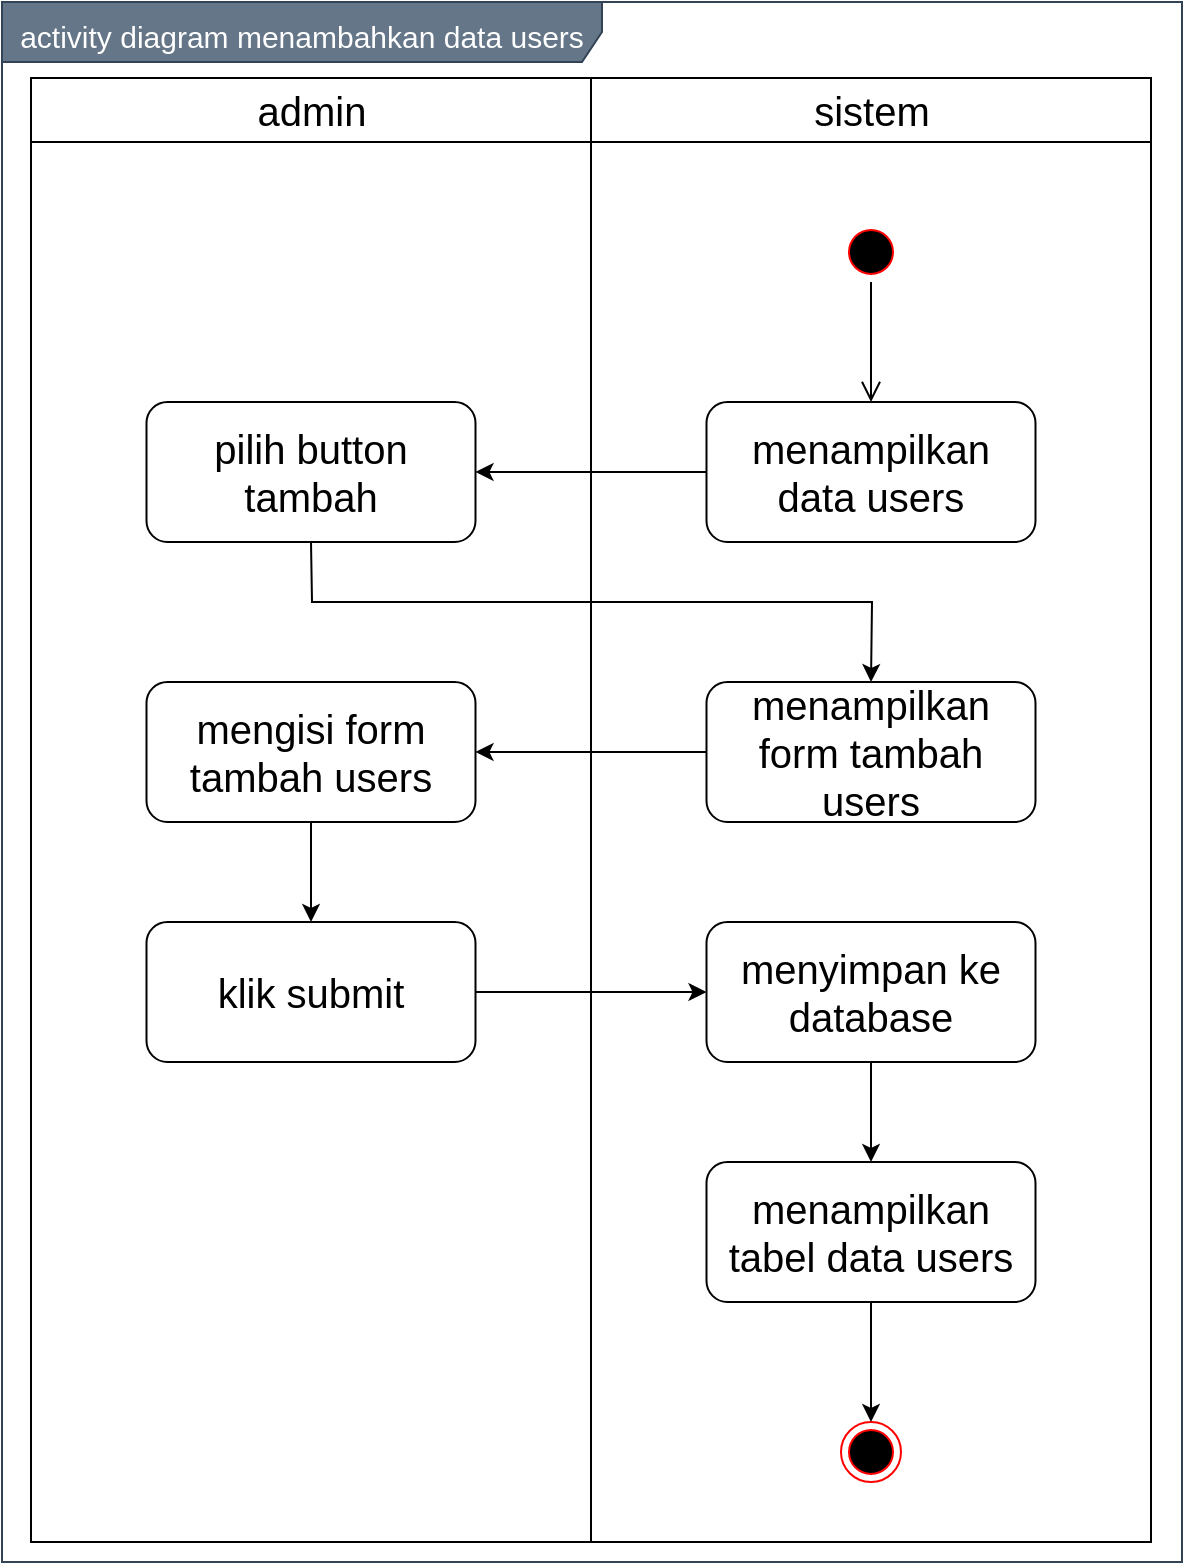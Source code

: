 <mxfile version="14.9.6" type="device"><diagram id="0NlUeVzeffX3ffhgG7w0" name="Page-1"><mxGraphModel dx="1019" dy="555" grid="1" gridSize="10" guides="1" tooltips="1" connect="1" arrows="1" fold="1" page="1" pageScale="1" pageWidth="850" pageHeight="1100" math="0" shadow="0"><root><mxCell id="0"/><mxCell id="1" parent="0"/><mxCell id="WGXdQZH8q7xrIfBWZPA--1" value="&lt;font style=&quot;font-size: 15px&quot;&gt;activity diagram menambahkan data users&lt;/font&gt;" style="shape=umlFrame;whiteSpace=wrap;html=1;fontSize=20;align=center;width=300;height=30;fillColor=#647687;strokeColor=#314354;fontColor=#ffffff;" vertex="1" parent="1"><mxGeometry x="150" y="90" width="590" height="780" as="geometry"/></mxCell><mxCell id="WGXdQZH8q7xrIfBWZPA--2" value="admin" style="swimlane;whiteSpace=wrap;fontSize=20;fontStyle=0;startSize=32;" vertex="1" parent="1"><mxGeometry x="164.5" y="128" width="280" height="732" as="geometry"/></mxCell><mxCell id="WGXdQZH8q7xrIfBWZPA--3" value="" style="ellipse;html=1;shape=startState;fillColor=#000000;strokeColor=#ff0000;" vertex="1" parent="WGXdQZH8q7xrIfBWZPA--2"><mxGeometry x="405" y="72" width="30" height="30" as="geometry"/></mxCell><mxCell id="WGXdQZH8q7xrIfBWZPA--4" value="sistem" style="swimlane;whiteSpace=wrap;fontSize=20;fontStyle=0;startSize=32;" vertex="1" parent="1"><mxGeometry x="444.5" y="128" width="280" height="732" as="geometry"/></mxCell><mxCell id="WGXdQZH8q7xrIfBWZPA--5" value="menampilkan form tambah users" style="rounded=1;whiteSpace=wrap;html=1;fontSize=20;align=center;" vertex="1" parent="WGXdQZH8q7xrIfBWZPA--4"><mxGeometry x="57.75" y="302" width="164.5" height="70" as="geometry"/></mxCell><mxCell id="WGXdQZH8q7xrIfBWZPA--8" value="menampilkan data users" style="rounded=1;whiteSpace=wrap;html=1;fontSize=20;align=center;" vertex="1" parent="1"><mxGeometry x="502.25" y="290" width="164.5" height="70" as="geometry"/></mxCell><mxCell id="WGXdQZH8q7xrIfBWZPA--9" value="" style="edgeStyle=orthogonalEdgeStyle;html=1;verticalAlign=bottom;endArrow=open;endSize=8;entryX=0.5;entryY=0;entryDx=0;entryDy=0;" edge="1" parent="1" source="WGXdQZH8q7xrIfBWZPA--3" target="WGXdQZH8q7xrIfBWZPA--8"><mxGeometry relative="1" as="geometry"><mxPoint x="584.5" y="290" as="targetPoint"/></mxGeometry></mxCell><mxCell id="WGXdQZH8q7xrIfBWZPA--10" value="pilih button tambah" style="rounded=1;whiteSpace=wrap;html=1;fontSize=20;align=center;" vertex="1" parent="1"><mxGeometry x="222.25" y="290" width="164.5" height="70" as="geometry"/></mxCell><mxCell id="WGXdQZH8q7xrIfBWZPA--11" value="mengisi form tambah users" style="rounded=1;whiteSpace=wrap;html=1;fontSize=20;align=center;" vertex="1" parent="1"><mxGeometry x="222.25" y="430" width="164.5" height="70" as="geometry"/></mxCell><mxCell id="WGXdQZH8q7xrIfBWZPA--12" value="" style="endArrow=classic;html=1;entryX=1;entryY=0.5;entryDx=0;entryDy=0;exitX=0;exitY=0.5;exitDx=0;exitDy=0;" edge="1" parent="1" source="WGXdQZH8q7xrIfBWZPA--8" target="WGXdQZH8q7xrIfBWZPA--10"><mxGeometry width="50" height="50" relative="1" as="geometry"><mxPoint x="460" y="370" as="sourcePoint"/><mxPoint x="380" y="330" as="targetPoint"/></mxGeometry></mxCell><mxCell id="WGXdQZH8q7xrIfBWZPA--14" value="" style="endArrow=classic;html=1;entryX=0.5;entryY=0;entryDx=0;entryDy=0;exitX=0.5;exitY=1;exitDx=0;exitDy=0;rounded=0;" edge="1" parent="1" source="WGXdQZH8q7xrIfBWZPA--10" target="WGXdQZH8q7xrIfBWZPA--5"><mxGeometry width="50" height="50" relative="1" as="geometry"><mxPoint x="396.75" y="475" as="sourcePoint"/><mxPoint x="512.25" y="475" as="targetPoint"/><Array as="points"><mxPoint x="305" y="390"/><mxPoint x="585" y="390"/></Array></mxGeometry></mxCell><mxCell id="WGXdQZH8q7xrIfBWZPA--15" value="klik submit" style="rounded=1;whiteSpace=wrap;html=1;fontSize=20;align=center;" vertex="1" parent="1"><mxGeometry x="222.25" y="550" width="164.5" height="70" as="geometry"/></mxCell><mxCell id="WGXdQZH8q7xrIfBWZPA--6" value="" style="ellipse;html=1;shape=endState;fillColor=#000000;strokeColor=#ff0000;" vertex="1" parent="1"><mxGeometry x="569.5" y="800" width="30" height="30" as="geometry"/></mxCell><mxCell id="WGXdQZH8q7xrIfBWZPA--16" value="menyimpan ke database" style="rounded=1;whiteSpace=wrap;html=1;fontSize=20;align=center;" vertex="1" parent="1"><mxGeometry x="502.25" y="550" width="164.5" height="70" as="geometry"/></mxCell><mxCell id="WGXdQZH8q7xrIfBWZPA--17" value="menampilkan tabel data users" style="rounded=1;whiteSpace=wrap;html=1;fontSize=20;align=center;" vertex="1" parent="1"><mxGeometry x="502.25" y="670" width="164.5" height="70" as="geometry"/></mxCell><mxCell id="WGXdQZH8q7xrIfBWZPA--18" value="" style="endArrow=classic;html=1;entryX=1;entryY=0.5;entryDx=0;entryDy=0;exitX=0;exitY=0.5;exitDx=0;exitDy=0;" edge="1" parent="1" source="WGXdQZH8q7xrIfBWZPA--5" target="WGXdQZH8q7xrIfBWZPA--11"><mxGeometry width="50" height="50" relative="1" as="geometry"><mxPoint x="400" y="520" as="sourcePoint"/><mxPoint x="450" y="470" as="targetPoint"/></mxGeometry></mxCell><mxCell id="WGXdQZH8q7xrIfBWZPA--19" value="" style="endArrow=classic;html=1;entryX=0.5;entryY=0;entryDx=0;entryDy=0;exitX=0.5;exitY=1;exitDx=0;exitDy=0;" edge="1" parent="1" source="WGXdQZH8q7xrIfBWZPA--11" target="WGXdQZH8q7xrIfBWZPA--15"><mxGeometry width="50" height="50" relative="1" as="geometry"><mxPoint x="512.25" y="475" as="sourcePoint"/><mxPoint x="396.75" y="475" as="targetPoint"/></mxGeometry></mxCell><mxCell id="WGXdQZH8q7xrIfBWZPA--20" value="" style="endArrow=classic;html=1;entryX=0;entryY=0.5;entryDx=0;entryDy=0;exitX=1;exitY=0.5;exitDx=0;exitDy=0;" edge="1" parent="1" source="WGXdQZH8q7xrIfBWZPA--15" target="WGXdQZH8q7xrIfBWZPA--16"><mxGeometry width="50" height="50" relative="1" as="geometry"><mxPoint x="314.5" y="510" as="sourcePoint"/><mxPoint x="314.5" y="560" as="targetPoint"/></mxGeometry></mxCell><mxCell id="WGXdQZH8q7xrIfBWZPA--21" value="" style="endArrow=classic;html=1;entryX=0.5;entryY=0;entryDx=0;entryDy=0;exitX=0.5;exitY=1;exitDx=0;exitDy=0;" edge="1" parent="1" source="WGXdQZH8q7xrIfBWZPA--16" target="WGXdQZH8q7xrIfBWZPA--17"><mxGeometry width="50" height="50" relative="1" as="geometry"><mxPoint x="396.75" y="595" as="sourcePoint"/><mxPoint x="512.25" y="595" as="targetPoint"/></mxGeometry></mxCell><mxCell id="WGXdQZH8q7xrIfBWZPA--22" value="" style="endArrow=classic;html=1;entryX=0.5;entryY=0;entryDx=0;entryDy=0;exitX=0.5;exitY=1;exitDx=0;exitDy=0;" edge="1" parent="1" source="WGXdQZH8q7xrIfBWZPA--17" target="WGXdQZH8q7xrIfBWZPA--6"><mxGeometry width="50" height="50" relative="1" as="geometry"><mxPoint x="594.5" y="630" as="sourcePoint"/><mxPoint x="594.5" y="680" as="targetPoint"/></mxGeometry></mxCell></root></mxGraphModel></diagram></mxfile>